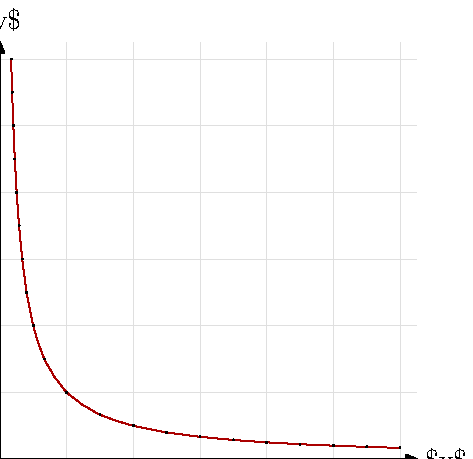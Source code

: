 \documentclass[border=5mm]{standalone}
\usepackage{luamplib}
\begin{document}
\mplibtextextlabel{enable}
\begin{mplibcode}
beginfig(1);
path xx, yy;
xx = (left -- right) scaled 150;
yy = (down -- up) scaled 150;

path ff, negative_ff;
ff = (1,1) for x = 3/2 step 1/2 until 6: ... (x, 1/x) endfor;
ff := reverse ff reflectedabout(origin, dir 45) & ff;
ff := ff scaled 24;
negative_ff = ff reflectedabout(origin, dir -45);

for i=-6 upto 6:
    draw xx shifted (0, 24i) withpen pencircle scaled 1/4 withcolor 7/8;
    draw yy shifted (24i, 0) withpen pencircle scaled 1/4 withcolor 7/8;
endfor

forsuffixes @ = ff, negative_ff:
    draw @ withcolor 2/3 red;
    for i=0 upto length @: 
        draw point i of @ withpen pencircle scaled 1; 
    endfor
endfor

label("$y = 1/x$", (-84, 84));
drawarrow xx; label.rt("$x$", point 1 of xx);
drawarrow yy; label.top("$y$", point 1 of yy);
endfig;
\end{mplibcode}
\end{document}

